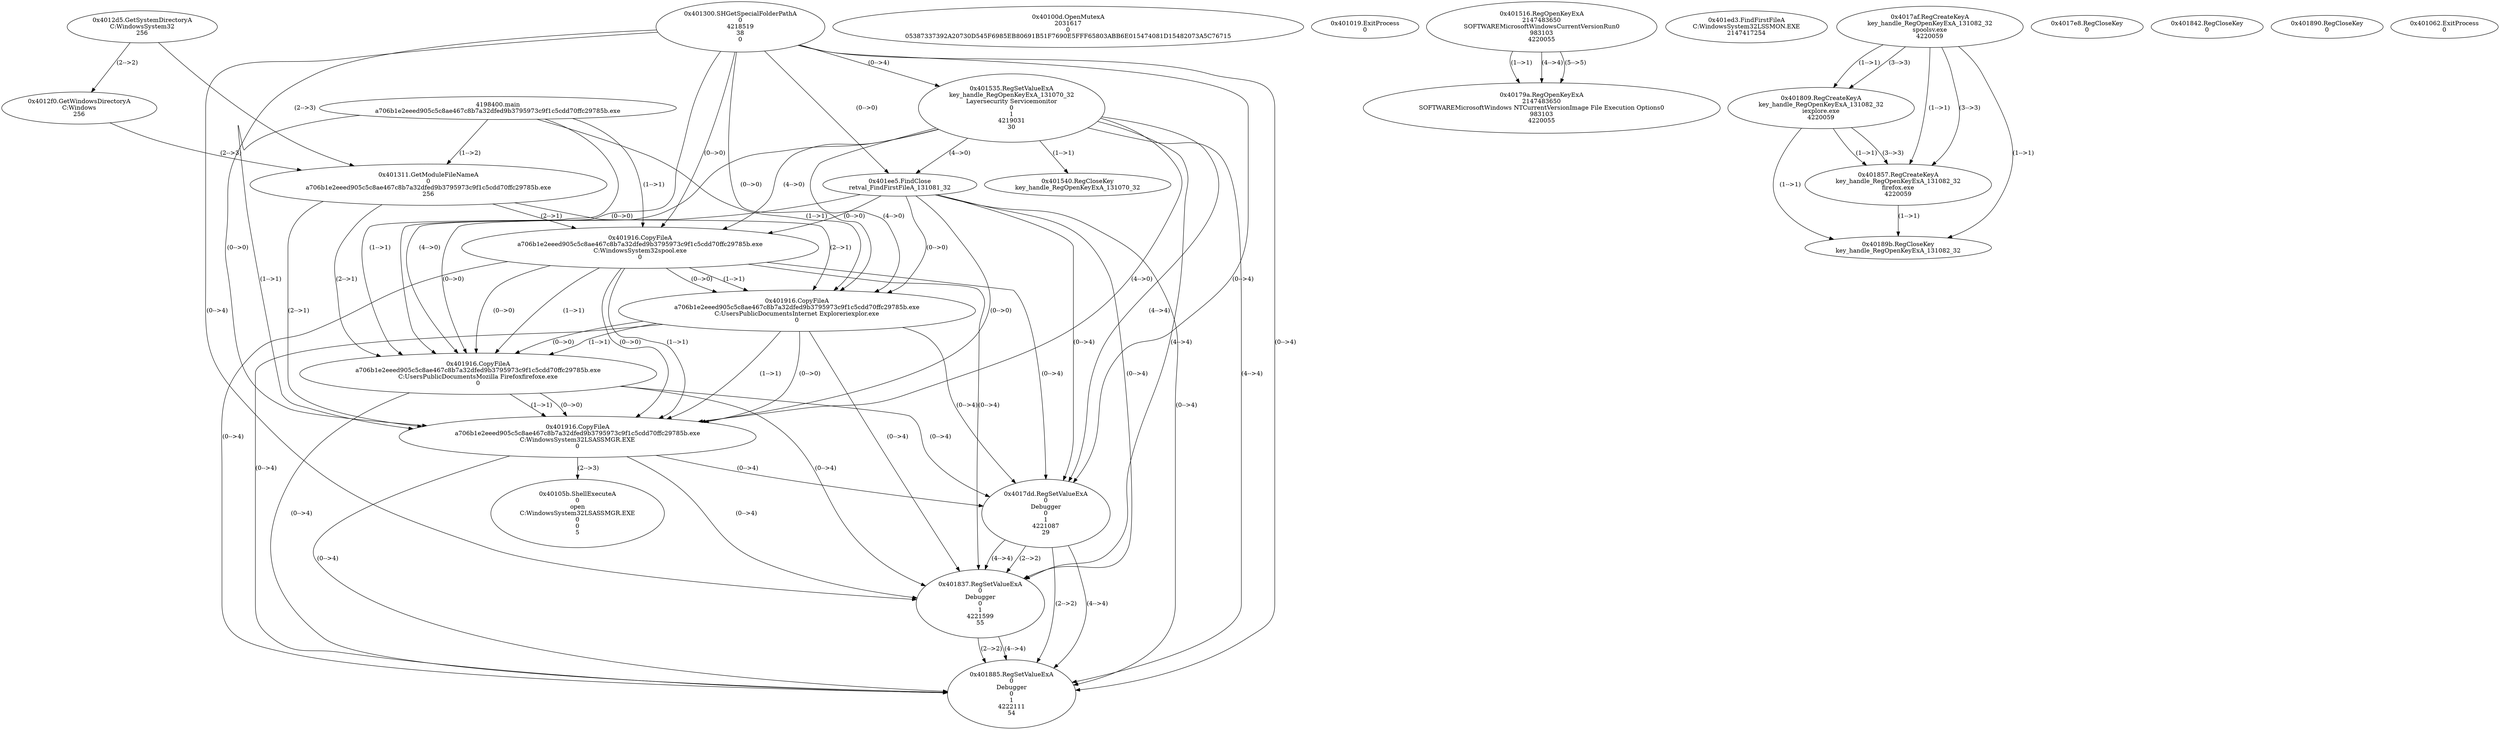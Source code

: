 // Global SCDG with merge call
digraph {
	0 [label="4198400.main
a706b1e2eeed905c5c8ae467c8b7a32dfed9b3795973c9f1c5cdd70ffc29785b.exe"]
	1 [label="0x40100d.OpenMutexA
2031617
0
05387337392A20730D545F6985EB80691B51F7690E5FFF65803ABB6E015474081D15482073A5C76715"]
	2 [label="0x401019.ExitProcess
0"]
	3 [label="0x4012d5.GetSystemDirectoryA
C:\Windows\System32
256"]
	4 [label="0x4012f0.GetWindowsDirectoryA
C:\Windows
256"]
	3 -> 4 [label="(2-->2)"]
	5 [label="0x401300.SHGetSpecialFolderPathA
0
4218519
38
0"]
	6 [label="0x401311.GetModuleFileNameA
0
a706b1e2eeed905c5c8ae467c8b7a32dfed9b3795973c9f1c5cdd70ffc29785b.exe
256"]
	0 -> 6 [label="(1-->2)"]
	3 -> 6 [label="(2-->3)"]
	4 -> 6 [label="(2-->3)"]
	7 [label="0x401516.RegOpenKeyExA
2147483650
SOFTWARE\Microsoft\Windows\CurrentVersion\Run\
0
983103
4220055"]
	8 [label="0x401535.RegSetValueExA
key_handle_RegOpenKeyExA_131070_32
Layersecurity Servicemonitor
0
1
4219031
30"]
	5 -> 8 [label="(0-->4)"]
	9 [label="0x401540.RegCloseKey
key_handle_RegOpenKeyExA_131070_32"]
	8 -> 9 [label="(1-->1)"]
	10 [label="0x401ed3.FindFirstFileA
C:\Windows\System32\LSSMON.EXE
2147417254"]
	11 [label="0x401ee5.FindClose
retval_FindFirstFileA_131081_32"]
	5 -> 11 [label="(0-->0)"]
	8 -> 11 [label="(4-->0)"]
	12 [label="0x401916.CopyFileA
a706b1e2eeed905c5c8ae467c8b7a32dfed9b3795973c9f1c5cdd70ffc29785b.exe
C:\Windows\System32\spool.exe
0"]
	0 -> 12 [label="(1-->1)"]
	6 -> 12 [label="(2-->1)"]
	5 -> 12 [label="(0-->0)"]
	8 -> 12 [label="(4-->0)"]
	11 -> 12 [label="(0-->0)"]
	13 [label="0x401916.CopyFileA
a706b1e2eeed905c5c8ae467c8b7a32dfed9b3795973c9f1c5cdd70ffc29785b.exe
C:\Users\Public\Documents\Internet Explorer\iexplor.exe
0"]
	0 -> 13 [label="(1-->1)"]
	6 -> 13 [label="(2-->1)"]
	12 -> 13 [label="(1-->1)"]
	5 -> 13 [label="(0-->0)"]
	8 -> 13 [label="(4-->0)"]
	11 -> 13 [label="(0-->0)"]
	12 -> 13 [label="(0-->0)"]
	14 [label="0x401916.CopyFileA
a706b1e2eeed905c5c8ae467c8b7a32dfed9b3795973c9f1c5cdd70ffc29785b.exe
C:\Users\Public\Documents\Mozilla Firefox\firefoxe.exe
0"]
	0 -> 14 [label="(1-->1)"]
	6 -> 14 [label="(2-->1)"]
	12 -> 14 [label="(1-->1)"]
	13 -> 14 [label="(1-->1)"]
	5 -> 14 [label="(0-->0)"]
	8 -> 14 [label="(4-->0)"]
	11 -> 14 [label="(0-->0)"]
	12 -> 14 [label="(0-->0)"]
	13 -> 14 [label="(0-->0)"]
	15 [label="0x401916.CopyFileA
a706b1e2eeed905c5c8ae467c8b7a32dfed9b3795973c9f1c5cdd70ffc29785b.exe
C:\Windows\System32\LSASSMGR.EXE
0"]
	0 -> 15 [label="(1-->1)"]
	6 -> 15 [label="(2-->1)"]
	12 -> 15 [label="(1-->1)"]
	13 -> 15 [label="(1-->1)"]
	14 -> 15 [label="(1-->1)"]
	5 -> 15 [label="(0-->0)"]
	8 -> 15 [label="(4-->0)"]
	11 -> 15 [label="(0-->0)"]
	12 -> 15 [label="(0-->0)"]
	13 -> 15 [label="(0-->0)"]
	14 -> 15 [label="(0-->0)"]
	16 [label="0x40179a.RegOpenKeyExA
2147483650
SOFTWARE\Microsoft\Windows NT\CurrentVersion\Image File Execution Options\
0
983103
4220055"]
	7 -> 16 [label="(1-->1)"]
	7 -> 16 [label="(4-->4)"]
	7 -> 16 [label="(5-->5)"]
	17 [label="0x4017af.RegCreateKeyA
key_handle_RegOpenKeyExA_131082_32
spoolsv.exe
4220059"]
	18 [label="0x4017dd.RegSetValueExA
0
Debugger
0
1
4221087
29"]
	5 -> 18 [label="(0-->4)"]
	8 -> 18 [label="(4-->4)"]
	11 -> 18 [label="(0-->4)"]
	12 -> 18 [label="(0-->4)"]
	13 -> 18 [label="(0-->4)"]
	14 -> 18 [label="(0-->4)"]
	15 -> 18 [label="(0-->4)"]
	19 [label="0x4017e8.RegCloseKey
0"]
	20 [label="0x401809.RegCreateKeyA
key_handle_RegOpenKeyExA_131082_32
iexplore.exe
4220059"]
	17 -> 20 [label="(1-->1)"]
	17 -> 20 [label="(3-->3)"]
	21 [label="0x401837.RegSetValueExA
0
Debugger
0
1
4221599
55"]
	18 -> 21 [label="(2-->2)"]
	5 -> 21 [label="(0-->4)"]
	8 -> 21 [label="(4-->4)"]
	11 -> 21 [label="(0-->4)"]
	12 -> 21 [label="(0-->4)"]
	13 -> 21 [label="(0-->4)"]
	14 -> 21 [label="(0-->4)"]
	15 -> 21 [label="(0-->4)"]
	18 -> 21 [label="(4-->4)"]
	22 [label="0x401842.RegCloseKey
0"]
	23 [label="0x401857.RegCreateKeyA
key_handle_RegOpenKeyExA_131082_32
firefox.exe
4220059"]
	17 -> 23 [label="(1-->1)"]
	20 -> 23 [label="(1-->1)"]
	17 -> 23 [label="(3-->3)"]
	20 -> 23 [label="(3-->3)"]
	24 [label="0x401885.RegSetValueExA
0
Debugger
0
1
4222111
54"]
	18 -> 24 [label="(2-->2)"]
	21 -> 24 [label="(2-->2)"]
	5 -> 24 [label="(0-->4)"]
	8 -> 24 [label="(4-->4)"]
	11 -> 24 [label="(0-->4)"]
	12 -> 24 [label="(0-->4)"]
	13 -> 24 [label="(0-->4)"]
	14 -> 24 [label="(0-->4)"]
	15 -> 24 [label="(0-->4)"]
	18 -> 24 [label="(4-->4)"]
	21 -> 24 [label="(4-->4)"]
	25 [label="0x401890.RegCloseKey
0"]
	26 [label="0x40189b.RegCloseKey
key_handle_RegOpenKeyExA_131082_32"]
	17 -> 26 [label="(1-->1)"]
	20 -> 26 [label="(1-->1)"]
	23 -> 26 [label="(1-->1)"]
	27 [label="0x40105b.ShellExecuteA
0
open
C:\Windows\System32\LSASSMGR.EXE
0
0
5"]
	15 -> 27 [label="(2-->3)"]
	28 [label="0x401062.ExitProcess
0"]
}
